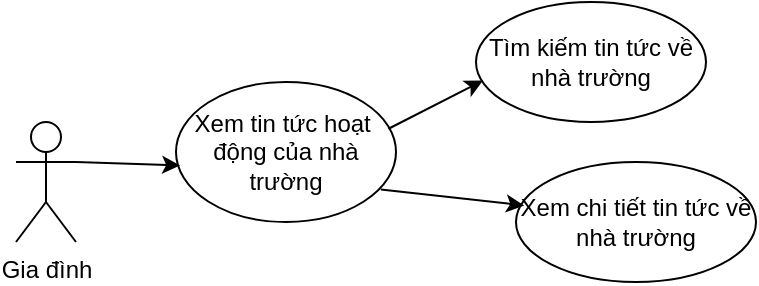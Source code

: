 <mxfile version="14.6.13" type="device" pages="2"><diagram id="R0Ag-JmDcfM75EbNGMHm" name="Xem tin tức hoạt  động của nhà trường"><mxGraphModel dx="760" dy="359" grid="1" gridSize="10" guides="1" tooltips="1" connect="1" arrows="1" fold="1" page="1" pageScale="1" pageWidth="850" pageHeight="1100" math="0" shadow="0"><root><mxCell id="0"/><mxCell id="1" parent="0"/><mxCell id="Wg3nmElYfUb_33OCHLsO-1" value="Gia đình" style="shape=umlActor;verticalLabelPosition=bottom;verticalAlign=top;html=1;outlineConnect=0;" vertex="1" parent="1"><mxGeometry x="130" y="250" width="30" height="60" as="geometry"/></mxCell><mxCell id="Wg3nmElYfUb_33OCHLsO-2" value="Xem tin tức hoạt&amp;nbsp; động của nhà trường" style="ellipse;whiteSpace=wrap;html=1;" vertex="1" parent="1"><mxGeometry x="210" y="230" width="110" height="70" as="geometry"/></mxCell><mxCell id="Wg3nmElYfUb_33OCHLsO-7" value="" style="endArrow=classic;html=1;exitX=1;exitY=0.333;exitDx=0;exitDy=0;exitPerimeter=0;entryX=0.019;entryY=0.596;entryDx=0;entryDy=0;entryPerimeter=0;" edge="1" parent="1" source="Wg3nmElYfUb_33OCHLsO-1" target="Wg3nmElYfUb_33OCHLsO-2"><mxGeometry width="50" height="50" relative="1" as="geometry"><mxPoint x="180" y="250" as="sourcePoint"/><mxPoint x="230" y="200" as="targetPoint"/></mxGeometry></mxCell><mxCell id="Wg3nmElYfUb_33OCHLsO-8" value="Tìm kiếm tin tức về nhà trường" style="ellipse;whiteSpace=wrap;html=1;" vertex="1" parent="1"><mxGeometry x="360" y="190" width="115" height="60" as="geometry"/></mxCell><mxCell id="Wg3nmElYfUb_33OCHLsO-9" value="" style="endArrow=classic;html=1;exitX=0.966;exitY=0.334;exitDx=0;exitDy=0;exitPerimeter=0;entryX=0.03;entryY=0.655;entryDx=0;entryDy=0;entryPerimeter=0;" edge="1" parent="1" source="Wg3nmElYfUb_33OCHLsO-2" target="Wg3nmElYfUb_33OCHLsO-8"><mxGeometry width="50" height="50" relative="1" as="geometry"><mxPoint x="380" y="380" as="sourcePoint"/><mxPoint x="430" y="330" as="targetPoint"/></mxGeometry></mxCell><mxCell id="Wg3nmElYfUb_33OCHLsO-10" value="Xem chi tiết tin tức về nhà trường" style="ellipse;whiteSpace=wrap;html=1;" vertex="1" parent="1"><mxGeometry x="380" y="270" width="120" height="60" as="geometry"/></mxCell><mxCell id="Wg3nmElYfUb_33OCHLsO-11" value="" style="endArrow=classic;html=1;exitX=0.931;exitY=0.768;exitDx=0;exitDy=0;exitPerimeter=0;entryX=0.034;entryY=0.362;entryDx=0;entryDy=0;entryPerimeter=0;" edge="1" parent="1" source="Wg3nmElYfUb_33OCHLsO-2" target="Wg3nmElYfUb_33OCHLsO-10"><mxGeometry width="50" height="50" relative="1" as="geometry"><mxPoint x="240" y="470" as="sourcePoint"/><mxPoint x="290" y="420" as="targetPoint"/></mxGeometry></mxCell></root></mxGraphModel></diagram><diagram id="pv9GxGwGoj0d6vSv79iB" name="Thông báo tình hình nghỉ học của học sinh"><mxGraphModel dx="918" dy="433" grid="1" gridSize="10" guides="1" tooltips="1" connect="1" arrows="1" fold="1" page="1" pageScale="1" pageWidth="850" pageHeight="1100" math="0" shadow="0"><root><mxCell id="KB5WXKGU0INQ3D5nWG61-0"/><mxCell id="KB5WXKGU0INQ3D5nWG61-1" parent="KB5WXKGU0INQ3D5nWG61-0"/><mxCell id="KB5WXKGU0INQ3D5nWG61-2" value="&lt;span style=&quot;font-size: 15px ; text-align: left ; background-color: rgb(255 , 255 , 255)&quot;&gt;Thông báo tình hình nghỉ học của học sinh&lt;/span&gt;" style="ellipse;whiteSpace=wrap;html=1;" vertex="1" parent="KB5WXKGU0INQ3D5nWG61-1"><mxGeometry x="450" y="210" width="170" height="80" as="geometry"/></mxCell><mxCell id="KB5WXKGU0INQ3D5nWG61-3" value="Admin" style="shape=umlActor;verticalLabelPosition=bottom;verticalAlign=top;html=1;outlineConnect=0;" vertex="1" parent="KB5WXKGU0INQ3D5nWG61-1"><mxGeometry x="240" y="230" width="30" height="60" as="geometry"/></mxCell><mxCell id="KB5WXKGU0INQ3D5nWG61-4" value="Đăng nhập" style="ellipse;whiteSpace=wrap;html=1;" vertex="1" parent="KB5WXKGU0INQ3D5nWG61-1"><mxGeometry x="320" y="220" width="80" height="50" as="geometry"/></mxCell><mxCell id="KB5WXKGU0INQ3D5nWG61-5" value="" style="endArrow=classic;html=1;exitX=1;exitY=0.333;exitDx=0;exitDy=0;exitPerimeter=0;entryX=0;entryY=0.5;entryDx=0;entryDy=0;" edge="1" parent="KB5WXKGU0INQ3D5nWG61-1" source="KB5WXKGU0INQ3D5nWG61-3" target="KB5WXKGU0INQ3D5nWG61-4"><mxGeometry width="50" height="50" relative="1" as="geometry"><mxPoint x="260" y="250" as="sourcePoint"/><mxPoint x="310" y="200" as="targetPoint"/></mxGeometry></mxCell><mxCell id="KB5WXKGU0INQ3D5nWG61-7" value="&amp;lt;extend&amp;gt;" style="html=1;verticalAlign=bottom;endArrow=open;dashed=1;endSize=8;entryX=1;entryY=0.5;entryDx=0;entryDy=0;exitX=0.002;exitY=0.432;exitDx=0;exitDy=0;exitPerimeter=0;" edge="1" parent="KB5WXKGU0INQ3D5nWG61-1" source="KB5WXKGU0INQ3D5nWG61-2" target="KB5WXKGU0INQ3D5nWG61-4"><mxGeometry relative="1" as="geometry"><mxPoint x="500" y="280" as="sourcePoint"/><mxPoint x="420" y="280" as="targetPoint"/></mxGeometry></mxCell><mxCell id="KB5WXKGU0INQ3D5nWG61-8" value="Tìm kiếm học sinh" style="ellipse;whiteSpace=wrap;html=1;" vertex="1" parent="KB5WXKGU0INQ3D5nWG61-1"><mxGeometry x="730" y="130" width="120" height="60" as="geometry"/></mxCell><mxCell id="KB5WXKGU0INQ3D5nWG61-9" value="" style="endArrow=classic;html=1;exitX=1;exitY=0.5;exitDx=0;exitDy=0;entryX=0.01;entryY=0.617;entryDx=0;entryDy=0;entryPerimeter=0;" edge="1" parent="KB5WXKGU0INQ3D5nWG61-1" source="KB5WXKGU0INQ3D5nWG61-2" target="KB5WXKGU0INQ3D5nWG61-8"><mxGeometry width="50" height="50" relative="1" as="geometry"><mxPoint x="680" y="250" as="sourcePoint"/><mxPoint x="730" y="200" as="targetPoint"/></mxGeometry></mxCell><mxCell id="KB5WXKGU0INQ3D5nWG61-12" value="Thống kê những học sinh nghỉ học trong ngày" style="ellipse;whiteSpace=wrap;html=1;" vertex="1" parent="KB5WXKGU0INQ3D5nWG61-1"><mxGeometry x="780" y="280" width="120" height="70" as="geometry"/></mxCell><mxCell id="KB5WXKGU0INQ3D5nWG61-13" value="Gửi thông báo về thông tin học sinh nghỉ học cho gia đình" style="ellipse;whiteSpace=wrap;html=1;" vertex="1" parent="KB5WXKGU0INQ3D5nWG61-1"><mxGeometry x="750" y="360" width="120" height="70" as="geometry"/></mxCell><mxCell id="KB5WXKGU0INQ3D5nWG61-14" value="Cập&amp;nbsp; nhật tình hình nghỉ học của học sinh" style="ellipse;whiteSpace=wrap;html=1;" vertex="1" parent="KB5WXKGU0INQ3D5nWG61-1"><mxGeometry x="780" y="205" width="120" height="55" as="geometry"/></mxCell><mxCell id="KB5WXKGU0INQ3D5nWG61-15" value="" style="endArrow=classic;html=1;entryX=0;entryY=0.5;entryDx=0;entryDy=0;exitX=1;exitY=0.5;exitDx=0;exitDy=0;" edge="1" parent="KB5WXKGU0INQ3D5nWG61-1" source="KB5WXKGU0INQ3D5nWG61-2" target="KB5WXKGU0INQ3D5nWG61-14"><mxGeometry width="50" height="50" relative="1" as="geometry"><mxPoint x="660" y="256" as="sourcePoint"/><mxPoint x="750" y="260" as="targetPoint"/></mxGeometry></mxCell><mxCell id="KB5WXKGU0INQ3D5nWG61-16" value="" style="endArrow=classic;html=1;exitX=0.977;exitY=0.671;exitDx=0;exitDy=0;exitPerimeter=0;" edge="1" parent="KB5WXKGU0INQ3D5nWG61-1" source="KB5WXKGU0INQ3D5nWG61-2"><mxGeometry width="50" height="50" relative="1" as="geometry"><mxPoint x="690" y="320" as="sourcePoint"/><mxPoint x="780" y="310" as="targetPoint"/></mxGeometry></mxCell><mxCell id="KB5WXKGU0INQ3D5nWG61-17" value="" style="endArrow=classic;html=1;exitX=0.958;exitY=0.712;exitDx=0;exitDy=0;exitPerimeter=0;entryX=0.051;entryY=0.29;entryDx=0;entryDy=0;entryPerimeter=0;" edge="1" parent="KB5WXKGU0INQ3D5nWG61-1" source="KB5WXKGU0INQ3D5nWG61-2" target="KB5WXKGU0INQ3D5nWG61-13"><mxGeometry width="50" height="50" relative="1" as="geometry"><mxPoint x="750" y="400" as="sourcePoint"/><mxPoint x="800" y="350" as="targetPoint"/></mxGeometry></mxCell></root></mxGraphModel></diagram></mxfile>